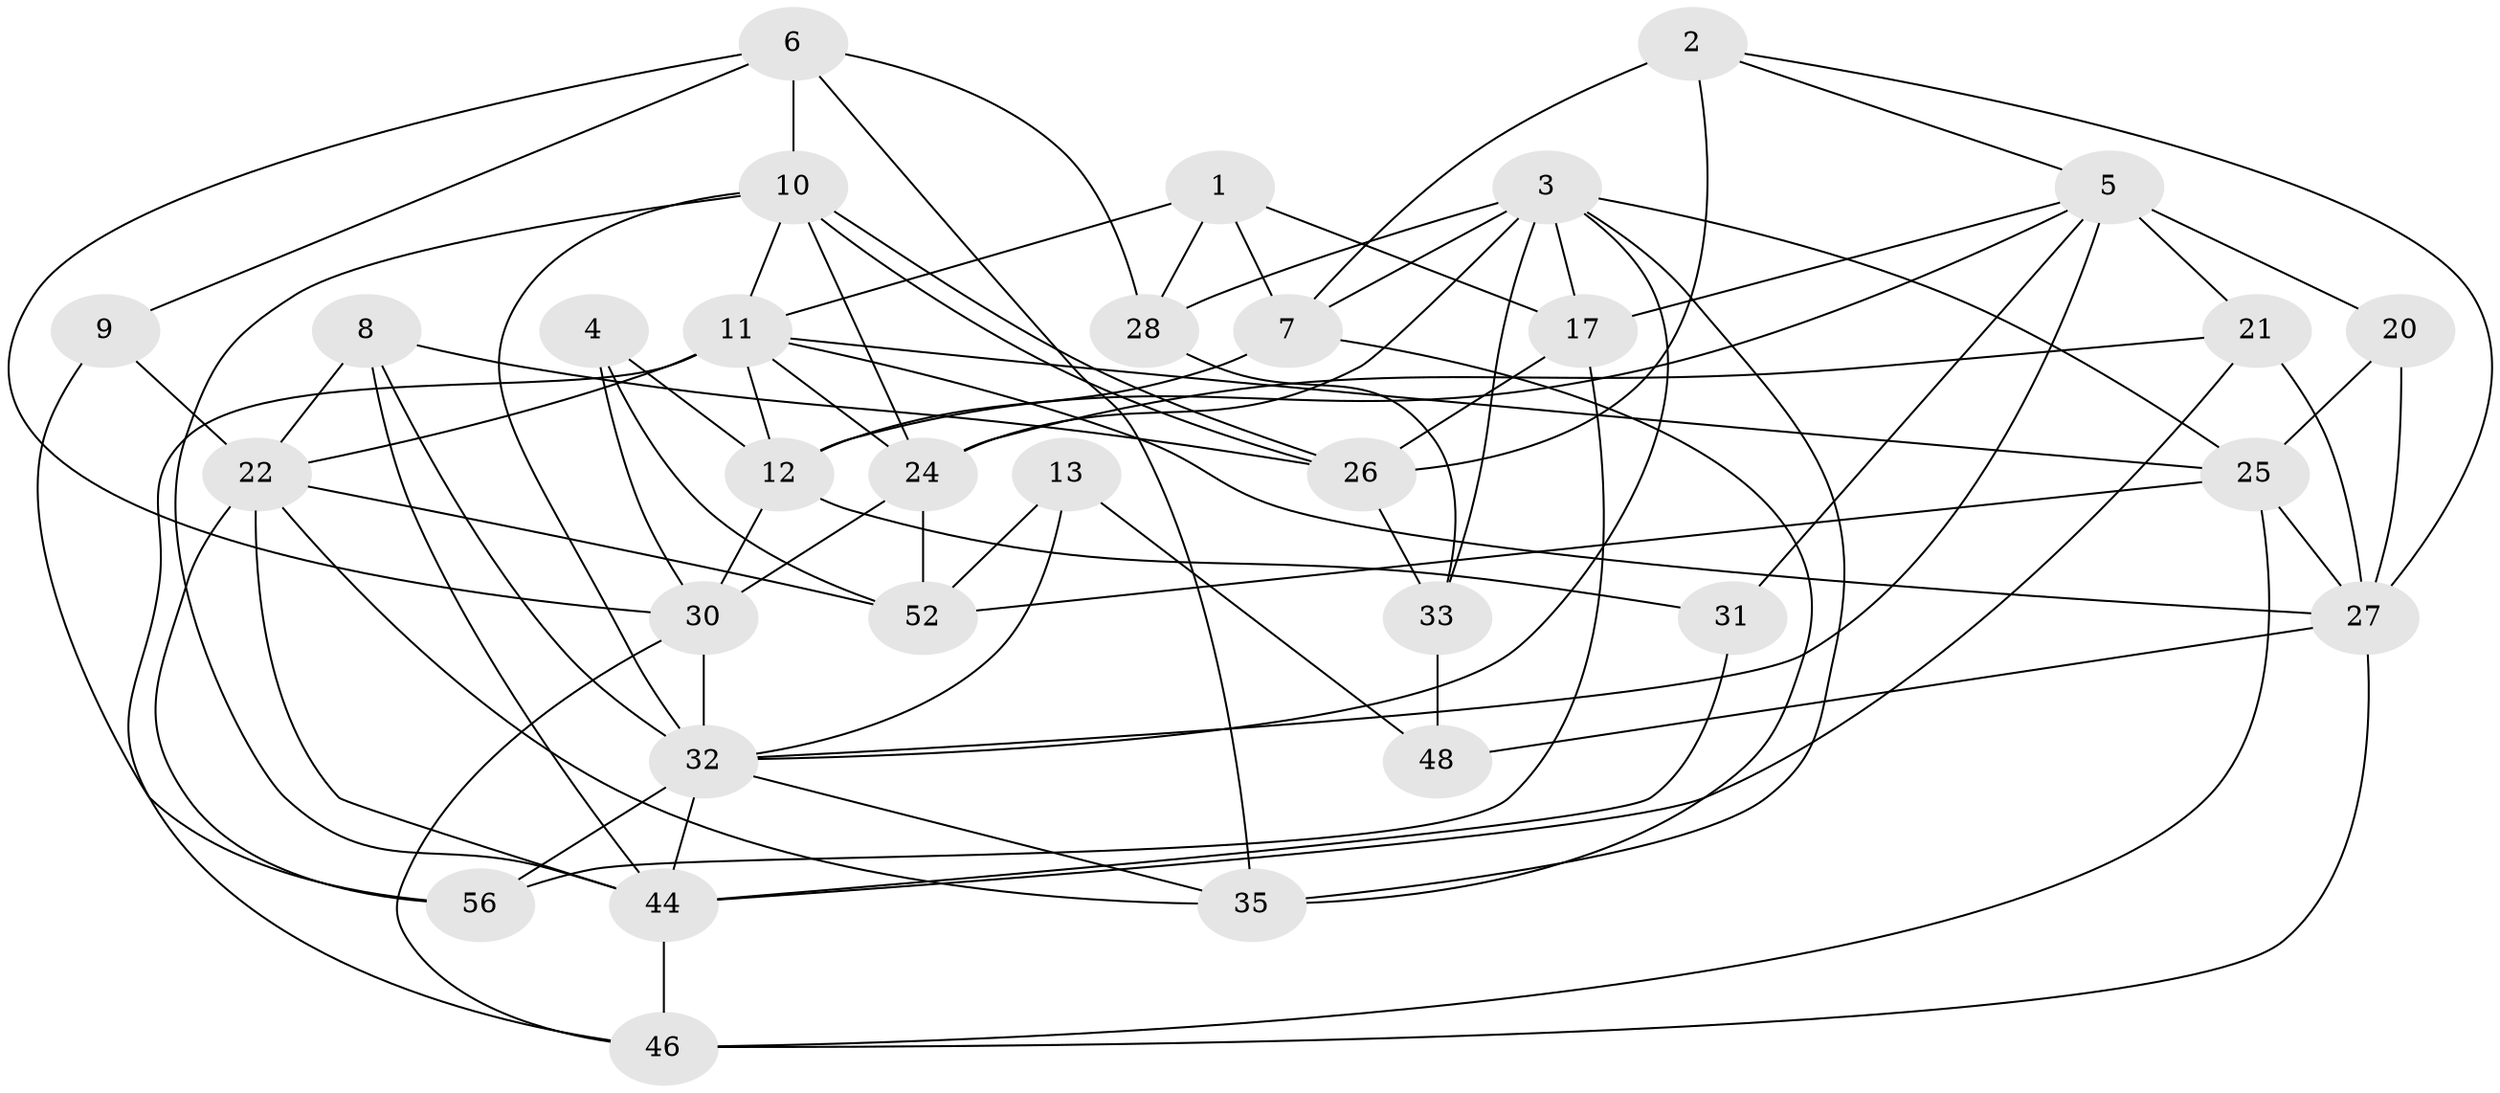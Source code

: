 // original degree distribution, {5: 0.21052631578947367, 3: 0.2807017543859649, 4: 0.3157894736842105, 2: 0.08771929824561403, 7: 0.03508771929824561, 6: 0.07017543859649122}
// Generated by graph-tools (version 1.1) at 2025/11/02/27/25 16:11:19]
// undirected, 32 vertices, 83 edges
graph export_dot {
graph [start="1"]
  node [color=gray90,style=filled];
  1 [super="+40"];
  2 [super="+15"];
  3 [super="+16"];
  4 [super="+53"];
  5 [super="+36"];
  6 [super="+14"];
  7 [super="+50"];
  8 [super="+42"];
  9 [super="+19"];
  10 [super="+57"];
  11 [super="+18"];
  12 [super="+37"];
  13;
  17 [super="+23"];
  20;
  21 [super="+39"];
  22 [super="+29"];
  24 [super="+43"];
  25 [super="+49"];
  26 [super="+54"];
  27 [super="+34"];
  28 [super="+51"];
  30 [super="+41"];
  31;
  32 [super="+38"];
  33;
  35 [super="+45"];
  44 [super="+47"];
  46 [super="+55"];
  48;
  52;
  56;
  1 -- 11;
  1 -- 7;
  1 -- 17;
  1 -- 28 [weight=2];
  2 -- 26 [weight=2];
  2 -- 27;
  2 -- 5;
  2 -- 7;
  3 -- 32;
  3 -- 25;
  3 -- 33;
  3 -- 17;
  3 -- 24;
  3 -- 28;
  3 -- 7;
  3 -- 35;
  4 -- 12;
  4 -- 52;
  4 -- 30;
  5 -- 31;
  5 -- 32;
  5 -- 17;
  5 -- 20;
  5 -- 21 [weight=2];
  5 -- 12;
  6 -- 35;
  6 -- 10;
  6 -- 9;
  6 -- 28;
  6 -- 30;
  7 -- 35;
  7 -- 12;
  8 -- 22 [weight=2];
  8 -- 32;
  8 -- 26;
  8 -- 44;
  9 -- 56;
  9 -- 22 [weight=2];
  10 -- 24;
  10 -- 26;
  10 -- 26;
  10 -- 44;
  10 -- 32;
  10 -- 11;
  11 -- 25;
  11 -- 12;
  11 -- 27;
  11 -- 22;
  11 -- 46;
  11 -- 24;
  12 -- 30;
  12 -- 31;
  13 -- 48;
  13 -- 52;
  13 -- 32;
  17 -- 26;
  17 -- 56;
  20 -- 25;
  20 -- 27;
  21 -- 44;
  21 -- 27 [weight=2];
  21 -- 24;
  22 -- 56;
  22 -- 35;
  22 -- 52;
  22 -- 44;
  24 -- 52;
  24 -- 30;
  25 -- 27;
  25 -- 52;
  25 -- 46;
  26 -- 33;
  27 -- 48;
  27 -- 46;
  28 -- 33;
  30 -- 32;
  30 -- 46;
  31 -- 44;
  32 -- 56;
  32 -- 44;
  32 -- 35;
  33 -- 48;
  44 -- 46;
}
